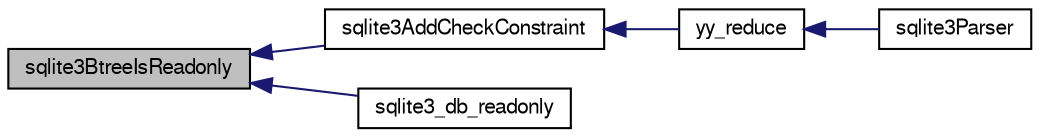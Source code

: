 digraph "sqlite3BtreeIsReadonly"
{
  edge [fontname="FreeSans",fontsize="10",labelfontname="FreeSans",labelfontsize="10"];
  node [fontname="FreeSans",fontsize="10",shape=record];
  rankdir="LR";
  Node455477 [label="sqlite3BtreeIsReadonly",height=0.2,width=0.4,color="black", fillcolor="grey75", style="filled", fontcolor="black"];
  Node455477 -> Node455478 [dir="back",color="midnightblue",fontsize="10",style="solid",fontname="FreeSans"];
  Node455478 [label="sqlite3AddCheckConstraint",height=0.2,width=0.4,color="black", fillcolor="white", style="filled",URL="$sqlite3_8c.html#acedfa4de474ea529f7ff135a8947ff76"];
  Node455478 -> Node455479 [dir="back",color="midnightblue",fontsize="10",style="solid",fontname="FreeSans"];
  Node455479 [label="yy_reduce",height=0.2,width=0.4,color="black", fillcolor="white", style="filled",URL="$sqlite3_8c.html#a7c419a9b25711c666a9a2449ef377f14"];
  Node455479 -> Node455480 [dir="back",color="midnightblue",fontsize="10",style="solid",fontname="FreeSans"];
  Node455480 [label="sqlite3Parser",height=0.2,width=0.4,color="black", fillcolor="white", style="filled",URL="$sqlite3_8c.html#a0327d71a5fabe0b6a343d78a2602e72a"];
  Node455477 -> Node455481 [dir="back",color="midnightblue",fontsize="10",style="solid",fontname="FreeSans"];
  Node455481 [label="sqlite3_db_readonly",height=0.2,width=0.4,color="black", fillcolor="white", style="filled",URL="$sqlite3_8h.html#a96c378e7022e7a8a375e23f7fc662cdd"];
}
